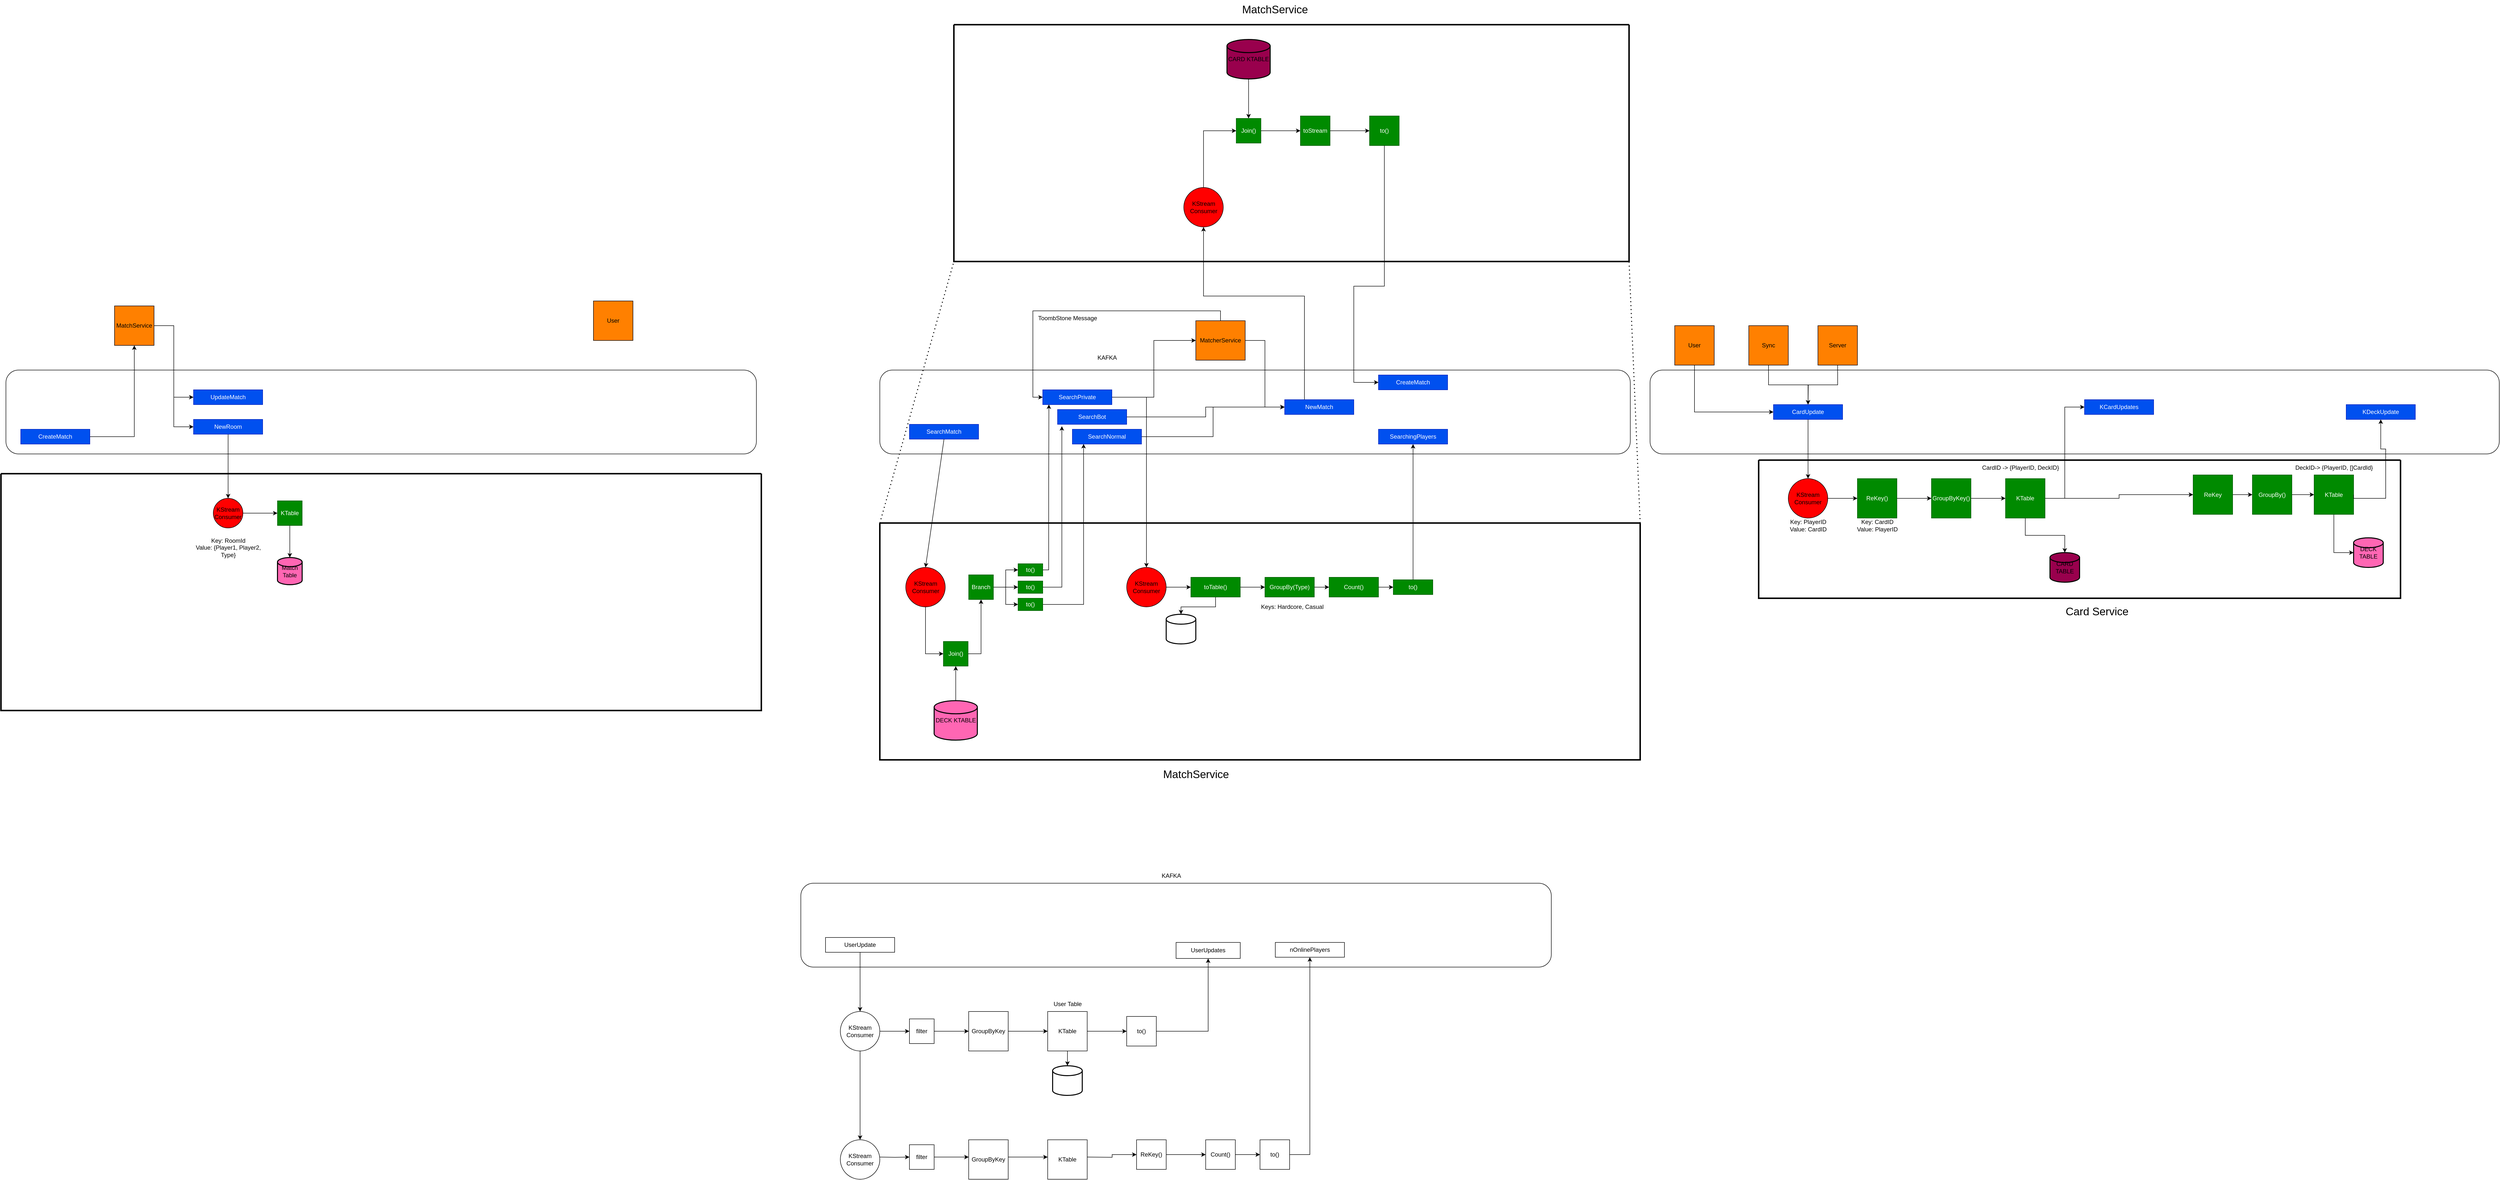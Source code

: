 <mxfile version="21.0.6" type="github">
  <diagram name="Pagina-1" id="jkMGYgcZss7tJJXc1dJc">
    <mxGraphModel dx="3135" dy="1966" grid="1" gridSize="10" guides="1" tooltips="1" connect="1" arrows="1" fold="1" page="1" pageScale="1" pageWidth="827" pageHeight="1169" math="0" shadow="0">
      <root>
        <mxCell id="0" />
        <mxCell id="1" parent="0" />
        <mxCell id="S80xQoVA_Cn7VEeKXndC-1" value="" style="rounded=1;whiteSpace=wrap;html=1;" vertex="1" parent="1">
          <mxGeometry x="220" y="130" width="1520" height="170" as="geometry" />
        </mxCell>
        <mxCell id="S80xQoVA_Cn7VEeKXndC-2" value="KAFKA" style="text;html=1;align=center;verticalAlign=middle;resizable=0;points=[];autosize=1;strokeColor=none;fillColor=none;" vertex="1" parent="1">
          <mxGeometry x="650" y="90" width="60" height="30" as="geometry" />
        </mxCell>
        <mxCell id="S80xQoVA_Cn7VEeKXndC-200" style="edgeStyle=orthogonalEdgeStyle;rounded=0;orthogonalLoop=1;jettySize=auto;html=1;exitX=1;exitY=0.5;exitDx=0;exitDy=0;entryX=0;entryY=0.5;entryDx=0;entryDy=0;" edge="1" parent="1" source="S80xQoVA_Cn7VEeKXndC-3" target="S80xQoVA_Cn7VEeKXndC-198">
          <mxGeometry relative="1" as="geometry">
            <mxPoint x="1000" y="220" as="targetPoint" />
          </mxGeometry>
        </mxCell>
        <mxCell id="S80xQoVA_Cn7VEeKXndC-3" value="SearchBot" style="rounded=0;whiteSpace=wrap;html=1;fillColor=#0050ef;fontColor=#ffffff;strokeColor=#001DBC;" vertex="1" parent="1">
          <mxGeometry x="580" y="210" width="140" height="30" as="geometry" />
        </mxCell>
        <mxCell id="S80xQoVA_Cn7VEeKXndC-185" style="edgeStyle=orthogonalEdgeStyle;rounded=0;orthogonalLoop=1;jettySize=auto;html=1;exitX=0.5;exitY=1;exitDx=0;exitDy=0;entryX=0;entryY=0.5;entryDx=0;entryDy=0;" edge="1" parent="1" source="S80xQoVA_Cn7VEeKXndC-5" target="S80xQoVA_Cn7VEeKXndC-184">
          <mxGeometry relative="1" as="geometry" />
        </mxCell>
        <mxCell id="S80xQoVA_Cn7VEeKXndC-5" value="KStream Consumer" style="ellipse;whiteSpace=wrap;html=1;aspect=fixed;fillColor=#FF0000;" vertex="1" parent="1">
          <mxGeometry x="272.5" y="530" width="80" height="80" as="geometry" />
        </mxCell>
        <mxCell id="S80xQoVA_Cn7VEeKXndC-20" style="edgeStyle=orthogonalEdgeStyle;rounded=0;orthogonalLoop=1;jettySize=auto;html=1;exitX=1;exitY=0.5;exitDx=0;exitDy=0;entryX=0;entryY=0.5;entryDx=0;entryDy=0;" edge="1" parent="1" source="S80xQoVA_Cn7VEeKXndC-7" target="S80xQoVA_Cn7VEeKXndC-18">
          <mxGeometry relative="1" as="geometry" />
        </mxCell>
        <mxCell id="S80xQoVA_Cn7VEeKXndC-21" style="edgeStyle=orthogonalEdgeStyle;rounded=0;orthogonalLoop=1;jettySize=auto;html=1;exitX=1;exitY=0.5;exitDx=0;exitDy=0;entryX=0;entryY=0.5;entryDx=0;entryDy=0;" edge="1" parent="1" source="S80xQoVA_Cn7VEeKXndC-7" target="S80xQoVA_Cn7VEeKXndC-19">
          <mxGeometry relative="1" as="geometry" />
        </mxCell>
        <mxCell id="S80xQoVA_Cn7VEeKXndC-22" style="edgeStyle=orthogonalEdgeStyle;rounded=0;orthogonalLoop=1;jettySize=auto;html=1;exitX=1;exitY=0.5;exitDx=0;exitDy=0;entryX=0;entryY=0.5;entryDx=0;entryDy=0;" edge="1" parent="1" source="S80xQoVA_Cn7VEeKXndC-7" target="S80xQoVA_Cn7VEeKXndC-16">
          <mxGeometry relative="1" as="geometry" />
        </mxCell>
        <mxCell id="S80xQoVA_Cn7VEeKXndC-7" value="Branch" style="whiteSpace=wrap;html=1;aspect=fixed;fillColor=#008a00;fontColor=#ffffff;strokeColor=#005700;" vertex="1" parent="1">
          <mxGeometry x="400" y="545" width="50" height="50" as="geometry" />
        </mxCell>
        <mxCell id="S80xQoVA_Cn7VEeKXndC-9" value="SearchMatch" style="rounded=0;whiteSpace=wrap;html=1;fillColor=#0050ef;fontColor=#ffffff;strokeColor=#001DBC;" vertex="1" parent="1">
          <mxGeometry x="280" y="240" width="140" height="30" as="geometry" />
        </mxCell>
        <mxCell id="S80xQoVA_Cn7VEeKXndC-28" style="edgeStyle=orthogonalEdgeStyle;rounded=0;orthogonalLoop=1;jettySize=auto;html=1;exitX=1;exitY=0.5;exitDx=0;exitDy=0;entryX=0.5;entryY=0;entryDx=0;entryDy=0;" edge="1" parent="1" source="S80xQoVA_Cn7VEeKXndC-11" target="S80xQoVA_Cn7VEeKXndC-27">
          <mxGeometry relative="1" as="geometry">
            <Array as="points">
              <mxPoint x="760" y="185" />
              <mxPoint x="760" y="515" />
            </Array>
          </mxGeometry>
        </mxCell>
        <mxCell id="S80xQoVA_Cn7VEeKXndC-35" style="edgeStyle=orthogonalEdgeStyle;rounded=0;orthogonalLoop=1;jettySize=auto;html=1;exitX=1;exitY=0.5;exitDx=0;exitDy=0;entryX=0;entryY=0.5;entryDx=0;entryDy=0;" edge="1" parent="1" source="S80xQoVA_Cn7VEeKXndC-11" target="S80xQoVA_Cn7VEeKXndC-34">
          <mxGeometry relative="1" as="geometry" />
        </mxCell>
        <mxCell id="S80xQoVA_Cn7VEeKXndC-11" value="SearchPrivate" style="rounded=0;whiteSpace=wrap;html=1;fillColor=#0050ef;fontColor=#ffffff;strokeColor=#001DBC;" vertex="1" parent="1">
          <mxGeometry x="550" y="170" width="140" height="30" as="geometry" />
        </mxCell>
        <mxCell id="S80xQoVA_Cn7VEeKXndC-13" value="" style="endArrow=classic;html=1;rounded=0;entryX=0.5;entryY=0;entryDx=0;entryDy=0;exitX=0.5;exitY=1;exitDx=0;exitDy=0;" edge="1" parent="1" source="S80xQoVA_Cn7VEeKXndC-9" target="S80xQoVA_Cn7VEeKXndC-5">
          <mxGeometry width="50" height="50" relative="1" as="geometry">
            <mxPoint x="230" y="420" as="sourcePoint" />
            <mxPoint x="280" y="370" as="targetPoint" />
          </mxGeometry>
        </mxCell>
        <mxCell id="S80xQoVA_Cn7VEeKXndC-26" style="edgeStyle=orthogonalEdgeStyle;rounded=0;orthogonalLoop=1;jettySize=auto;html=1;exitX=1;exitY=0.5;exitDx=0;exitDy=0;entryX=0.162;entryY=0.99;entryDx=0;entryDy=0;entryPerimeter=0;" edge="1" parent="1" source="S80xQoVA_Cn7VEeKXndC-16" target="S80xQoVA_Cn7VEeKXndC-23">
          <mxGeometry relative="1" as="geometry" />
        </mxCell>
        <mxCell id="S80xQoVA_Cn7VEeKXndC-16" value="to()" style="whiteSpace=wrap;html=1;fillColor=#008a00;fontColor=#ffffff;strokeColor=#005700;" vertex="1" parent="1">
          <mxGeometry x="500" y="592.5" width="50" height="25" as="geometry" />
        </mxCell>
        <mxCell id="S80xQoVA_Cn7VEeKXndC-25" style="edgeStyle=orthogonalEdgeStyle;rounded=0;orthogonalLoop=1;jettySize=auto;html=1;exitX=1;exitY=0.5;exitDx=0;exitDy=0;entryX=0.062;entryY=1.124;entryDx=0;entryDy=0;entryPerimeter=0;" edge="1" parent="1" source="S80xQoVA_Cn7VEeKXndC-18" target="S80xQoVA_Cn7VEeKXndC-3">
          <mxGeometry relative="1" as="geometry" />
        </mxCell>
        <mxCell id="S80xQoVA_Cn7VEeKXndC-18" value="to()" style="whiteSpace=wrap;html=1;fillColor=#008a00;fontColor=#ffffff;strokeColor=#005700;" vertex="1" parent="1">
          <mxGeometry x="500" y="557.5" width="50" height="25" as="geometry" />
        </mxCell>
        <mxCell id="S80xQoVA_Cn7VEeKXndC-24" style="edgeStyle=orthogonalEdgeStyle;rounded=0;orthogonalLoop=1;jettySize=auto;html=1;exitX=1;exitY=0.5;exitDx=0;exitDy=0;entryX=0.089;entryY=0.99;entryDx=0;entryDy=0;entryPerimeter=0;" edge="1" parent="1" source="S80xQoVA_Cn7VEeKXndC-19" target="S80xQoVA_Cn7VEeKXndC-11">
          <mxGeometry relative="1" as="geometry">
            <Array as="points">
              <mxPoint x="562" y="535" />
              <mxPoint x="562" y="361" />
            </Array>
          </mxGeometry>
        </mxCell>
        <mxCell id="S80xQoVA_Cn7VEeKXndC-19" value="to()" style="whiteSpace=wrap;html=1;fillColor=#008a00;fontColor=#ffffff;strokeColor=#005700;" vertex="1" parent="1">
          <mxGeometry x="500" y="522.5" width="50" height="25" as="geometry" />
        </mxCell>
        <mxCell id="S80xQoVA_Cn7VEeKXndC-202" style="edgeStyle=orthogonalEdgeStyle;rounded=0;orthogonalLoop=1;jettySize=auto;html=1;exitX=1;exitY=0.5;exitDx=0;exitDy=0;entryX=0;entryY=0.5;entryDx=0;entryDy=0;" edge="1" parent="1" source="S80xQoVA_Cn7VEeKXndC-23" target="S80xQoVA_Cn7VEeKXndC-198">
          <mxGeometry relative="1" as="geometry" />
        </mxCell>
        <mxCell id="S80xQoVA_Cn7VEeKXndC-23" value="SearchNormal" style="rounded=0;whiteSpace=wrap;html=1;fillColor=#0050ef;fontColor=#ffffff;strokeColor=#001DBC;" vertex="1" parent="1">
          <mxGeometry x="610" y="250" width="140" height="30" as="geometry" />
        </mxCell>
        <mxCell id="S80xQoVA_Cn7VEeKXndC-30" value="" style="edgeStyle=orthogonalEdgeStyle;rounded=0;orthogonalLoop=1;jettySize=auto;html=1;" edge="1" parent="1" source="S80xQoVA_Cn7VEeKXndC-27" target="S80xQoVA_Cn7VEeKXndC-29">
          <mxGeometry relative="1" as="geometry" />
        </mxCell>
        <mxCell id="S80xQoVA_Cn7VEeKXndC-27" value="KStream Consumer" style="ellipse;whiteSpace=wrap;html=1;aspect=fixed;fillColor=#FF0000;" vertex="1" parent="1">
          <mxGeometry x="720" y="530" width="80" height="80" as="geometry" />
        </mxCell>
        <mxCell id="S80xQoVA_Cn7VEeKXndC-32" style="edgeStyle=orthogonalEdgeStyle;rounded=0;orthogonalLoop=1;jettySize=auto;html=1;exitX=0.5;exitY=1;exitDx=0;exitDy=0;entryX=0.5;entryY=0;entryDx=0;entryDy=0;entryPerimeter=0;" edge="1" parent="1" source="S80xQoVA_Cn7VEeKXndC-29" target="S80xQoVA_Cn7VEeKXndC-31">
          <mxGeometry relative="1" as="geometry" />
        </mxCell>
        <mxCell id="S80xQoVA_Cn7VEeKXndC-38" style="edgeStyle=orthogonalEdgeStyle;rounded=0;orthogonalLoop=1;jettySize=auto;html=1;exitX=1;exitY=0.5;exitDx=0;exitDy=0;entryX=0;entryY=0.5;entryDx=0;entryDy=0;" edge="1" parent="1" source="S80xQoVA_Cn7VEeKXndC-29" target="S80xQoVA_Cn7VEeKXndC-39">
          <mxGeometry relative="1" as="geometry">
            <mxPoint x="1000" y="570" as="targetPoint" />
          </mxGeometry>
        </mxCell>
        <mxCell id="S80xQoVA_Cn7VEeKXndC-29" value="toTable()" style="whiteSpace=wrap;html=1;fillColor=#008a00;fontColor=#ffffff;strokeColor=#005700;" vertex="1" parent="1">
          <mxGeometry x="850" y="550" width="100" height="40" as="geometry" />
        </mxCell>
        <mxCell id="S80xQoVA_Cn7VEeKXndC-36" style="edgeStyle=orthogonalEdgeStyle;rounded=0;orthogonalLoop=1;jettySize=auto;html=1;exitX=0.5;exitY=0;exitDx=0;exitDy=0;entryX=0;entryY=0.5;entryDx=0;entryDy=0;" edge="1" parent="1" source="S80xQoVA_Cn7VEeKXndC-34" target="S80xQoVA_Cn7VEeKXndC-11">
          <mxGeometry relative="1" as="geometry" />
        </mxCell>
        <mxCell id="S80xQoVA_Cn7VEeKXndC-199" style="edgeStyle=orthogonalEdgeStyle;rounded=0;orthogonalLoop=1;jettySize=auto;html=1;exitX=1;exitY=0.5;exitDx=0;exitDy=0;entryX=0;entryY=0.5;entryDx=0;entryDy=0;" edge="1" parent="1" source="S80xQoVA_Cn7VEeKXndC-34" target="S80xQoVA_Cn7VEeKXndC-198">
          <mxGeometry relative="1" as="geometry" />
        </mxCell>
        <mxCell id="S80xQoVA_Cn7VEeKXndC-34" value="MatcherService" style="rounded=0;whiteSpace=wrap;html=1;fillColor=#FF8000;" vertex="1" parent="1">
          <mxGeometry x="860" y="30" width="100" height="80" as="geometry" />
        </mxCell>
        <mxCell id="S80xQoVA_Cn7VEeKXndC-37" value="ToombStone Message" style="text;html=1;align=center;verticalAlign=middle;resizable=0;points=[];autosize=1;strokeColor=none;fillColor=none;" vertex="1" parent="1">
          <mxGeometry x="530" y="10" width="140" height="30" as="geometry" />
        </mxCell>
        <mxCell id="S80xQoVA_Cn7VEeKXndC-41" style="edgeStyle=orthogonalEdgeStyle;rounded=0;orthogonalLoop=1;jettySize=auto;html=1;exitX=1;exitY=0.5;exitDx=0;exitDy=0;entryX=0;entryY=0.5;entryDx=0;entryDy=0;" edge="1" parent="1" source="S80xQoVA_Cn7VEeKXndC-39" target="S80xQoVA_Cn7VEeKXndC-40">
          <mxGeometry relative="1" as="geometry" />
        </mxCell>
        <mxCell id="S80xQoVA_Cn7VEeKXndC-39" value="GroupBy(Type)" style="rounded=0;whiteSpace=wrap;html=1;fillColor=#008a00;fontColor=#ffffff;strokeColor=#005700;" vertex="1" parent="1">
          <mxGeometry x="1000" y="550" width="100" height="40" as="geometry" />
        </mxCell>
        <mxCell id="S80xQoVA_Cn7VEeKXndC-42" style="edgeStyle=orthogonalEdgeStyle;rounded=0;orthogonalLoop=1;jettySize=auto;html=1;exitX=1;exitY=0.5;exitDx=0;exitDy=0;entryX=0;entryY=0.5;entryDx=0;entryDy=0;" edge="1" parent="1" source="S80xQoVA_Cn7VEeKXndC-40" target="S80xQoVA_Cn7VEeKXndC-43">
          <mxGeometry relative="1" as="geometry">
            <mxPoint x="1260" y="570" as="targetPoint" />
          </mxGeometry>
        </mxCell>
        <mxCell id="S80xQoVA_Cn7VEeKXndC-40" value="Count()" style="rounded=0;whiteSpace=wrap;html=1;fillColor=#008a00;fontColor=#ffffff;strokeColor=#005700;" vertex="1" parent="1">
          <mxGeometry x="1130" y="550" width="100" height="40" as="geometry" />
        </mxCell>
        <mxCell id="S80xQoVA_Cn7VEeKXndC-46" style="edgeStyle=orthogonalEdgeStyle;rounded=0;orthogonalLoop=1;jettySize=auto;html=1;exitX=0.5;exitY=0;exitDx=0;exitDy=0;entryX=0.5;entryY=1;entryDx=0;entryDy=0;" edge="1" parent="1" source="S80xQoVA_Cn7VEeKXndC-43" target="S80xQoVA_Cn7VEeKXndC-44">
          <mxGeometry relative="1" as="geometry" />
        </mxCell>
        <mxCell id="S80xQoVA_Cn7VEeKXndC-43" value="to()" style="rounded=0;whiteSpace=wrap;html=1;fillColor=#008a00;fontColor=#ffffff;strokeColor=#005700;" vertex="1" parent="1">
          <mxGeometry x="1260" y="555" width="80" height="30" as="geometry" />
        </mxCell>
        <mxCell id="S80xQoVA_Cn7VEeKXndC-44" value="SearchingPlayers" style="rounded=0;whiteSpace=wrap;html=1;fillColor=#0050ef;fontColor=#ffffff;strokeColor=#001DBC;" vertex="1" parent="1">
          <mxGeometry x="1230" y="250" width="140" height="30" as="geometry" />
        </mxCell>
        <mxCell id="S80xQoVA_Cn7VEeKXndC-45" value="Keys: Hardcore, Casual" style="text;html=1;align=center;verticalAlign=middle;resizable=0;points=[];autosize=1;strokeColor=none;fillColor=none;" vertex="1" parent="1">
          <mxGeometry x="980" y="595" width="150" height="30" as="geometry" />
        </mxCell>
        <mxCell id="S80xQoVA_Cn7VEeKXndC-47" value="" style="rounded=1;whiteSpace=wrap;html=1;" vertex="1" parent="1">
          <mxGeometry x="60" y="1170" width="1520" height="170" as="geometry" />
        </mxCell>
        <mxCell id="S80xQoVA_Cn7VEeKXndC-48" value="KAFKA" style="text;html=1;align=center;verticalAlign=middle;resizable=0;points=[];autosize=1;strokeColor=none;fillColor=none;" vertex="1" parent="1">
          <mxGeometry x="780" y="1140" width="60" height="30" as="geometry" />
        </mxCell>
        <mxCell id="S80xQoVA_Cn7VEeKXndC-52" style="edgeStyle=orthogonalEdgeStyle;rounded=0;orthogonalLoop=1;jettySize=auto;html=1;exitX=0.5;exitY=1;exitDx=0;exitDy=0;entryX=0.5;entryY=0;entryDx=0;entryDy=0;" edge="1" parent="1" source="S80xQoVA_Cn7VEeKXndC-50" target="S80xQoVA_Cn7VEeKXndC-51">
          <mxGeometry relative="1" as="geometry" />
        </mxCell>
        <mxCell id="S80xQoVA_Cn7VEeKXndC-50" value="UserUpdate" style="rounded=0;whiteSpace=wrap;html=1;" vertex="1" parent="1">
          <mxGeometry x="110" y="1280" width="140" height="30" as="geometry" />
        </mxCell>
        <mxCell id="S80xQoVA_Cn7VEeKXndC-54" style="edgeStyle=orthogonalEdgeStyle;rounded=0;orthogonalLoop=1;jettySize=auto;html=1;exitX=1;exitY=0.5;exitDx=0;exitDy=0;" edge="1" parent="1" source="S80xQoVA_Cn7VEeKXndC-51" target="S80xQoVA_Cn7VEeKXndC-53">
          <mxGeometry relative="1" as="geometry" />
        </mxCell>
        <mxCell id="S80xQoVA_Cn7VEeKXndC-56" style="edgeStyle=orthogonalEdgeStyle;rounded=0;orthogonalLoop=1;jettySize=auto;html=1;exitX=0.5;exitY=1;exitDx=0;exitDy=0;entryX=0.5;entryY=0;entryDx=0;entryDy=0;" edge="1" parent="1" source="S80xQoVA_Cn7VEeKXndC-51" target="S80xQoVA_Cn7VEeKXndC-55">
          <mxGeometry relative="1" as="geometry" />
        </mxCell>
        <mxCell id="S80xQoVA_Cn7VEeKXndC-51" value="KStream Consumer" style="ellipse;whiteSpace=wrap;html=1;aspect=fixed;" vertex="1" parent="1">
          <mxGeometry x="140" y="1430" width="80" height="80" as="geometry" />
        </mxCell>
        <mxCell id="S80xQoVA_Cn7VEeKXndC-79" style="edgeStyle=orthogonalEdgeStyle;rounded=0;orthogonalLoop=1;jettySize=auto;html=1;exitX=1;exitY=0.5;exitDx=0;exitDy=0;entryX=0;entryY=0.5;entryDx=0;entryDy=0;" edge="1" parent="1" source="S80xQoVA_Cn7VEeKXndC-53" target="S80xQoVA_Cn7VEeKXndC-78">
          <mxGeometry relative="1" as="geometry" />
        </mxCell>
        <mxCell id="S80xQoVA_Cn7VEeKXndC-53" value="filter" style="whiteSpace=wrap;html=1;aspect=fixed;" vertex="1" parent="1">
          <mxGeometry x="280" y="1445" width="50" height="50" as="geometry" />
        </mxCell>
        <mxCell id="S80xQoVA_Cn7VEeKXndC-58" style="edgeStyle=orthogonalEdgeStyle;rounded=0;orthogonalLoop=1;jettySize=auto;html=1;exitX=1;exitY=0.5;exitDx=0;exitDy=0;entryX=0;entryY=0.5;entryDx=0;entryDy=0;" edge="1" parent="1" target="S80xQoVA_Cn7VEeKXndC-57">
          <mxGeometry relative="1" as="geometry">
            <mxPoint x="220" y="1725" as="sourcePoint" />
          </mxGeometry>
        </mxCell>
        <mxCell id="S80xQoVA_Cn7VEeKXndC-55" value="KStream Consumer" style="ellipse;whiteSpace=wrap;html=1;aspect=fixed;" vertex="1" parent="1">
          <mxGeometry x="140" y="1690" width="80" height="80" as="geometry" />
        </mxCell>
        <mxCell id="S80xQoVA_Cn7VEeKXndC-60" value="" style="edgeStyle=orthogonalEdgeStyle;rounded=0;orthogonalLoop=1;jettySize=auto;html=1;" edge="1" parent="1" source="S80xQoVA_Cn7VEeKXndC-57">
          <mxGeometry relative="1" as="geometry">
            <mxPoint x="400" y="1725" as="targetPoint" />
          </mxGeometry>
        </mxCell>
        <mxCell id="S80xQoVA_Cn7VEeKXndC-57" value="filter" style="whiteSpace=wrap;html=1;aspect=fixed;" vertex="1" parent="1">
          <mxGeometry x="280" y="1700" width="50" height="50" as="geometry" />
        </mxCell>
        <mxCell id="S80xQoVA_Cn7VEeKXndC-62" value="" style="edgeStyle=orthogonalEdgeStyle;rounded=0;orthogonalLoop=1;jettySize=auto;html=1;" edge="1" parent="1">
          <mxGeometry relative="1" as="geometry">
            <mxPoint x="480" y="1725" as="sourcePoint" />
            <mxPoint x="560" y="1725" as="targetPoint" />
          </mxGeometry>
        </mxCell>
        <mxCell id="S80xQoVA_Cn7VEeKXndC-59" value="GroupByKey" style="whiteSpace=wrap;html=1;aspect=fixed;" vertex="1" parent="1">
          <mxGeometry x="400" y="1690" width="80" height="80" as="geometry" />
        </mxCell>
        <mxCell id="S80xQoVA_Cn7VEeKXndC-75" style="edgeStyle=orthogonalEdgeStyle;rounded=0;orthogonalLoop=1;jettySize=auto;html=1;exitX=1;exitY=0.5;exitDx=0;exitDy=0;entryX=0;entryY=0.5;entryDx=0;entryDy=0;" edge="1" parent="1" target="S80xQoVA_Cn7VEeKXndC-67">
          <mxGeometry relative="1" as="geometry">
            <mxPoint x="640" y="1725" as="sourcePoint" />
          </mxGeometry>
        </mxCell>
        <mxCell id="S80xQoVA_Cn7VEeKXndC-61" value="KTable" style="whiteSpace=wrap;html=1;aspect=fixed;" vertex="1" parent="1">
          <mxGeometry x="560" y="1690" width="80" height="80" as="geometry" />
        </mxCell>
        <mxCell id="S80xQoVA_Cn7VEeKXndC-69" value="" style="edgeStyle=orthogonalEdgeStyle;rounded=0;orthogonalLoop=1;jettySize=auto;html=1;" edge="1" parent="1" source="S80xQoVA_Cn7VEeKXndC-67" target="S80xQoVA_Cn7VEeKXndC-68">
          <mxGeometry relative="1" as="geometry" />
        </mxCell>
        <mxCell id="S80xQoVA_Cn7VEeKXndC-67" value="ReKey()" style="whiteSpace=wrap;html=1;aspect=fixed;" vertex="1" parent="1">
          <mxGeometry x="740" y="1690" width="60" height="60" as="geometry" />
        </mxCell>
        <mxCell id="S80xQoVA_Cn7VEeKXndC-73" style="edgeStyle=orthogonalEdgeStyle;rounded=0;orthogonalLoop=1;jettySize=auto;html=1;exitX=1;exitY=0.5;exitDx=0;exitDy=0;entryX=0;entryY=0.5;entryDx=0;entryDy=0;" edge="1" parent="1" source="S80xQoVA_Cn7VEeKXndC-68" target="S80xQoVA_Cn7VEeKXndC-72">
          <mxGeometry relative="1" as="geometry" />
        </mxCell>
        <mxCell id="S80xQoVA_Cn7VEeKXndC-68" value="Count()" style="whiteSpace=wrap;html=1;aspect=fixed;" vertex="1" parent="1">
          <mxGeometry x="880" y="1690" width="60" height="60" as="geometry" />
        </mxCell>
        <mxCell id="S80xQoVA_Cn7VEeKXndC-70" value="nOnlinePlayers" style="rounded=0;whiteSpace=wrap;html=1;" vertex="1" parent="1">
          <mxGeometry x="1021" y="1290" width="140" height="30" as="geometry" />
        </mxCell>
        <mxCell id="S80xQoVA_Cn7VEeKXndC-74" style="edgeStyle=orthogonalEdgeStyle;rounded=0;orthogonalLoop=1;jettySize=auto;html=1;exitX=1;exitY=0.5;exitDx=0;exitDy=0;entryX=0.5;entryY=1;entryDx=0;entryDy=0;" edge="1" parent="1" source="S80xQoVA_Cn7VEeKXndC-72" target="S80xQoVA_Cn7VEeKXndC-70">
          <mxGeometry relative="1" as="geometry" />
        </mxCell>
        <mxCell id="S80xQoVA_Cn7VEeKXndC-72" value="to()" style="whiteSpace=wrap;html=1;aspect=fixed;" vertex="1" parent="1">
          <mxGeometry x="990" y="1690" width="60" height="60" as="geometry" />
        </mxCell>
        <mxCell id="S80xQoVA_Cn7VEeKXndC-82" style="edgeStyle=orthogonalEdgeStyle;rounded=0;orthogonalLoop=1;jettySize=auto;html=1;exitX=0.5;exitY=1;exitDx=0;exitDy=0;entryX=0.5;entryY=0;entryDx=0;entryDy=0;entryPerimeter=0;" edge="1" parent="1" source="S80xQoVA_Cn7VEeKXndC-76" target="S80xQoVA_Cn7VEeKXndC-81">
          <mxGeometry relative="1" as="geometry" />
        </mxCell>
        <mxCell id="S80xQoVA_Cn7VEeKXndC-86" value="" style="edgeStyle=orthogonalEdgeStyle;rounded=0;orthogonalLoop=1;jettySize=auto;html=1;" edge="1" parent="1" source="S80xQoVA_Cn7VEeKXndC-76" target="S80xQoVA_Cn7VEeKXndC-85">
          <mxGeometry relative="1" as="geometry" />
        </mxCell>
        <mxCell id="S80xQoVA_Cn7VEeKXndC-76" value="KTable" style="whiteSpace=wrap;html=1;aspect=fixed;" vertex="1" parent="1">
          <mxGeometry x="560" y="1430" width="80" height="80" as="geometry" />
        </mxCell>
        <mxCell id="S80xQoVA_Cn7VEeKXndC-77" value="User Table" style="text;html=1;align=center;verticalAlign=middle;resizable=0;points=[];autosize=1;strokeColor=none;fillColor=none;" vertex="1" parent="1">
          <mxGeometry x="560" y="1400" width="80" height="30" as="geometry" />
        </mxCell>
        <mxCell id="S80xQoVA_Cn7VEeKXndC-80" style="edgeStyle=orthogonalEdgeStyle;rounded=0;orthogonalLoop=1;jettySize=auto;html=1;exitX=1;exitY=0.5;exitDx=0;exitDy=0;entryX=0;entryY=0.5;entryDx=0;entryDy=0;" edge="1" parent="1" source="S80xQoVA_Cn7VEeKXndC-78" target="S80xQoVA_Cn7VEeKXndC-76">
          <mxGeometry relative="1" as="geometry" />
        </mxCell>
        <mxCell id="S80xQoVA_Cn7VEeKXndC-78" value="GroupByKey" style="whiteSpace=wrap;html=1;aspect=fixed;" vertex="1" parent="1">
          <mxGeometry x="400" y="1430" width="80" height="80" as="geometry" />
        </mxCell>
        <mxCell id="S80xQoVA_Cn7VEeKXndC-81" value="" style="strokeWidth=2;html=1;shape=mxgraph.flowchart.database;whiteSpace=wrap;" vertex="1" parent="1">
          <mxGeometry x="570" y="1540" width="60" height="60" as="geometry" />
        </mxCell>
        <mxCell id="S80xQoVA_Cn7VEeKXndC-89" value="" style="edgeStyle=orthogonalEdgeStyle;rounded=0;orthogonalLoop=1;jettySize=auto;html=1;" edge="1" parent="1" source="S80xQoVA_Cn7VEeKXndC-85" target="S80xQoVA_Cn7VEeKXndC-88">
          <mxGeometry relative="1" as="geometry" />
        </mxCell>
        <mxCell id="S80xQoVA_Cn7VEeKXndC-85" value="to()" style="whiteSpace=wrap;html=1;aspect=fixed;" vertex="1" parent="1">
          <mxGeometry x="720" y="1440" width="60" height="60" as="geometry" />
        </mxCell>
        <mxCell id="S80xQoVA_Cn7VEeKXndC-88" value="UserUpdates" style="whiteSpace=wrap;html=1;" vertex="1" parent="1">
          <mxGeometry x="820" y="1290" width="130" height="32.5" as="geometry" />
        </mxCell>
        <mxCell id="S80xQoVA_Cn7VEeKXndC-90" value="" style="rounded=1;whiteSpace=wrap;html=1;" vertex="1" parent="1">
          <mxGeometry x="1780" y="130" width="1720" height="170" as="geometry" />
        </mxCell>
        <mxCell id="S80xQoVA_Cn7VEeKXndC-136" style="edgeStyle=orthogonalEdgeStyle;rounded=0;orthogonalLoop=1;jettySize=auto;html=1;exitX=0.5;exitY=1;exitDx=0;exitDy=0;entryX=0.5;entryY=0;entryDx=0;entryDy=0;" edge="1" parent="1" source="S80xQoVA_Cn7VEeKXndC-130" target="S80xQoVA_Cn7VEeKXndC-135">
          <mxGeometry relative="1" as="geometry" />
        </mxCell>
        <mxCell id="S80xQoVA_Cn7VEeKXndC-130" value="CardUpdate" style="rounded=0;whiteSpace=wrap;html=1;fillColor=#0050ef;fontColor=#ffffff;strokeColor=#001DBC;" vertex="1" parent="1">
          <mxGeometry x="2030" y="200" width="140" height="30" as="geometry" />
        </mxCell>
        <mxCell id="S80xQoVA_Cn7VEeKXndC-133" style="edgeStyle=orthogonalEdgeStyle;rounded=0;orthogonalLoop=1;jettySize=auto;html=1;exitX=0.5;exitY=1;exitDx=0;exitDy=0;" edge="1" parent="1" source="S80xQoVA_Cn7VEeKXndC-131" target="S80xQoVA_Cn7VEeKXndC-130">
          <mxGeometry relative="1" as="geometry" />
        </mxCell>
        <mxCell id="S80xQoVA_Cn7VEeKXndC-131" value="Sync" style="whiteSpace=wrap;html=1;aspect=fixed;fillColor=#FF8000;" vertex="1" parent="1">
          <mxGeometry x="1980" y="40" width="80" height="80" as="geometry" />
        </mxCell>
        <mxCell id="S80xQoVA_Cn7VEeKXndC-134" style="edgeStyle=orthogonalEdgeStyle;rounded=0;orthogonalLoop=1;jettySize=auto;html=1;exitX=0.5;exitY=1;exitDx=0;exitDy=0;" edge="1" parent="1" source="S80xQoVA_Cn7VEeKXndC-132">
          <mxGeometry relative="1" as="geometry">
            <mxPoint x="2100" y="200" as="targetPoint" />
          </mxGeometry>
        </mxCell>
        <mxCell id="S80xQoVA_Cn7VEeKXndC-132" value="Server" style="whiteSpace=wrap;html=1;aspect=fixed;fillColor=#FF8000;" vertex="1" parent="1">
          <mxGeometry x="2120" y="40" width="80" height="80" as="geometry" />
        </mxCell>
        <mxCell id="S80xQoVA_Cn7VEeKXndC-146" style="edgeStyle=orthogonalEdgeStyle;rounded=0;orthogonalLoop=1;jettySize=auto;html=1;exitX=1;exitY=0.5;exitDx=0;exitDy=0;entryX=0;entryY=0.5;entryDx=0;entryDy=0;" edge="1" parent="1" source="S80xQoVA_Cn7VEeKXndC-135" target="S80xQoVA_Cn7VEeKXndC-145">
          <mxGeometry relative="1" as="geometry" />
        </mxCell>
        <mxCell id="S80xQoVA_Cn7VEeKXndC-135" value="KStream Consumer" style="ellipse;whiteSpace=wrap;html=1;aspect=fixed;fillColor=#FF0000;" vertex="1" parent="1">
          <mxGeometry x="2060" y="350" width="80" height="80" as="geometry" />
        </mxCell>
        <mxCell id="S80xQoVA_Cn7VEeKXndC-157" style="edgeStyle=orthogonalEdgeStyle;rounded=0;orthogonalLoop=1;jettySize=auto;html=1;exitX=1;exitY=0.5;exitDx=0;exitDy=0;entryX=0;entryY=0.5;entryDx=0;entryDy=0;" edge="1" parent="1" source="S80xQoVA_Cn7VEeKXndC-137" target="S80xQoVA_Cn7VEeKXndC-142">
          <mxGeometry relative="1" as="geometry" />
        </mxCell>
        <mxCell id="S80xQoVA_Cn7VEeKXndC-137" value="GroupByKey()" style="whiteSpace=wrap;html=1;aspect=fixed;fillColor=#008a00;fontColor=#ffffff;strokeColor=#005700;" vertex="1" parent="1">
          <mxGeometry x="2350" y="350" width="80" height="80" as="geometry" />
        </mxCell>
        <mxCell id="S80xQoVA_Cn7VEeKXndC-150" style="edgeStyle=orthogonalEdgeStyle;rounded=0;orthogonalLoop=1;jettySize=auto;html=1;exitX=0.5;exitY=1;exitDx=0;exitDy=0;entryX=0.5;entryY=0;entryDx=0;entryDy=0;entryPerimeter=0;" edge="1" parent="1" source="S80xQoVA_Cn7VEeKXndC-142" target="S80xQoVA_Cn7VEeKXndC-149">
          <mxGeometry relative="1" as="geometry" />
        </mxCell>
        <mxCell id="S80xQoVA_Cn7VEeKXndC-218" value="" style="edgeStyle=orthogonalEdgeStyle;rounded=0;orthogonalLoop=1;jettySize=auto;html=1;" edge="1" parent="1" source="S80xQoVA_Cn7VEeKXndC-142" target="S80xQoVA_Cn7VEeKXndC-217">
          <mxGeometry relative="1" as="geometry" />
        </mxCell>
        <mxCell id="S80xQoVA_Cn7VEeKXndC-224" style="edgeStyle=orthogonalEdgeStyle;rounded=0;orthogonalLoop=1;jettySize=auto;html=1;exitX=1;exitY=0.5;exitDx=0;exitDy=0;" edge="1" parent="1" source="S80xQoVA_Cn7VEeKXndC-142" target="S80xQoVA_Cn7VEeKXndC-177">
          <mxGeometry relative="1" as="geometry">
            <Array as="points">
              <mxPoint x="2620" y="390" />
              <mxPoint x="2620" y="205" />
            </Array>
          </mxGeometry>
        </mxCell>
        <mxCell id="S80xQoVA_Cn7VEeKXndC-142" value="KTable" style="whiteSpace=wrap;html=1;aspect=fixed;fillColor=#008a00;fontColor=#ffffff;strokeColor=#005700;" vertex="1" parent="1">
          <mxGeometry x="2500" y="350" width="80" height="80" as="geometry" />
        </mxCell>
        <mxCell id="S80xQoVA_Cn7VEeKXndC-147" style="edgeStyle=orthogonalEdgeStyle;rounded=0;orthogonalLoop=1;jettySize=auto;html=1;exitX=1;exitY=0.5;exitDx=0;exitDy=0;entryX=0;entryY=0.5;entryDx=0;entryDy=0;" edge="1" parent="1" source="S80xQoVA_Cn7VEeKXndC-145" target="S80xQoVA_Cn7VEeKXndC-137">
          <mxGeometry relative="1" as="geometry" />
        </mxCell>
        <mxCell id="S80xQoVA_Cn7VEeKXndC-145" value="ReKey()" style="whiteSpace=wrap;html=1;aspect=fixed;fillColor=#008a00;fontColor=#ffffff;strokeColor=#005700;" vertex="1" parent="1">
          <mxGeometry x="2200" y="350" width="80" height="80" as="geometry" />
        </mxCell>
        <mxCell id="S80xQoVA_Cn7VEeKXndC-148" value="Key: CardID&lt;br&gt;Value: PlayerID" style="text;html=1;align=center;verticalAlign=middle;resizable=0;points=[];autosize=1;strokeColor=none;fillColor=none;" vertex="1" parent="1">
          <mxGeometry x="2185" y="425" width="110" height="40" as="geometry" />
        </mxCell>
        <mxCell id="S80xQoVA_Cn7VEeKXndC-228" style="edgeStyle=orthogonalEdgeStyle;rounded=0;orthogonalLoop=1;jettySize=auto;html=1;exitX=0.5;exitY=1;exitDx=0;exitDy=0;entryX=0;entryY=0.5;entryDx=0;entryDy=0;" edge="1" parent="1" source="S80xQoVA_Cn7VEeKXndC-151" target="S80xQoVA_Cn7VEeKXndC-130">
          <mxGeometry relative="1" as="geometry" />
        </mxCell>
        <mxCell id="S80xQoVA_Cn7VEeKXndC-151" value="User" style="whiteSpace=wrap;html=1;aspect=fixed;fillColor=#FF8000;" vertex="1" parent="1">
          <mxGeometry x="1830" y="40" width="80" height="80" as="geometry" />
        </mxCell>
        <mxCell id="S80xQoVA_Cn7VEeKXndC-153" value="Key: PlayerID&lt;br&gt;Value: CardID" style="text;html=1;align=center;verticalAlign=middle;resizable=0;points=[];autosize=1;strokeColor=none;fillColor=none;" vertex="1" parent="1">
          <mxGeometry x="2050" y="425" width="100" height="40" as="geometry" />
        </mxCell>
        <mxCell id="S80xQoVA_Cn7VEeKXndC-177" value="KCardUpdates" style="rounded=0;whiteSpace=wrap;html=1;fillColor=#0050ef;fontColor=#ffffff;strokeColor=#001DBC;" vertex="1" parent="1">
          <mxGeometry x="2660" y="190" width="140" height="30" as="geometry" />
        </mxCell>
        <mxCell id="S80xQoVA_Cn7VEeKXndC-179" value="KDeckUpdate" style="rounded=0;whiteSpace=wrap;html=1;fillColor=#0050ef;fontColor=#ffffff;strokeColor=#001DBC;" vertex="1" parent="1">
          <mxGeometry x="3190" y="200" width="140" height="30" as="geometry" />
        </mxCell>
        <mxCell id="S80xQoVA_Cn7VEeKXndC-181" value="" style="swimlane;startSize=0;strokeWidth=3;" vertex="1" parent="1">
          <mxGeometry x="2000" y="312.5" width="1300" height="280" as="geometry" />
        </mxCell>
        <mxCell id="S80xQoVA_Cn7VEeKXndC-220" value="" style="edgeStyle=orthogonalEdgeStyle;rounded=0;orthogonalLoop=1;jettySize=auto;html=1;" edge="1" parent="S80xQoVA_Cn7VEeKXndC-181" source="S80xQoVA_Cn7VEeKXndC-217" target="S80xQoVA_Cn7VEeKXndC-219">
          <mxGeometry relative="1" as="geometry" />
        </mxCell>
        <mxCell id="S80xQoVA_Cn7VEeKXndC-217" value="ReKey" style="whiteSpace=wrap;html=1;aspect=fixed;fillColor=#008a00;fontColor=#ffffff;strokeColor=#005700;" vertex="1" parent="S80xQoVA_Cn7VEeKXndC-181">
          <mxGeometry x="880" y="30" width="80" height="80" as="geometry" />
        </mxCell>
        <mxCell id="S80xQoVA_Cn7VEeKXndC-222" style="edgeStyle=orthogonalEdgeStyle;rounded=0;orthogonalLoop=1;jettySize=auto;html=1;exitX=1;exitY=0.5;exitDx=0;exitDy=0;entryX=0;entryY=0.5;entryDx=0;entryDy=0;" edge="1" parent="S80xQoVA_Cn7VEeKXndC-181" source="S80xQoVA_Cn7VEeKXndC-219" target="S80xQoVA_Cn7VEeKXndC-221">
          <mxGeometry relative="1" as="geometry" />
        </mxCell>
        <mxCell id="S80xQoVA_Cn7VEeKXndC-219" value="GroupBy()" style="whiteSpace=wrap;html=1;aspect=fixed;fillColor=#008a00;fontColor=#ffffff;strokeColor=#005700;" vertex="1" parent="S80xQoVA_Cn7VEeKXndC-181">
          <mxGeometry x="1000" y="30" width="80" height="80" as="geometry" />
        </mxCell>
        <mxCell id="S80xQoVA_Cn7VEeKXndC-227" style="edgeStyle=orthogonalEdgeStyle;rounded=0;orthogonalLoop=1;jettySize=auto;html=1;exitX=0.5;exitY=1;exitDx=0;exitDy=0;entryX=0;entryY=0.5;entryDx=0;entryDy=0;entryPerimeter=0;" edge="1" parent="S80xQoVA_Cn7VEeKXndC-181" source="S80xQoVA_Cn7VEeKXndC-221" target="S80xQoVA_Cn7VEeKXndC-226">
          <mxGeometry relative="1" as="geometry" />
        </mxCell>
        <mxCell id="S80xQoVA_Cn7VEeKXndC-221" value="KTable" style="whiteSpace=wrap;html=1;aspect=fixed;fillColor=#008a00;fontColor=#ffffff;strokeColor=#005700;" vertex="1" parent="S80xQoVA_Cn7VEeKXndC-181">
          <mxGeometry x="1125" y="30" width="80" height="80" as="geometry" />
        </mxCell>
        <mxCell id="S80xQoVA_Cn7VEeKXndC-223" value="DeckID-&amp;gt; {PlayerID, []CardId}" style="text;html=1;align=center;verticalAlign=middle;resizable=0;points=[];autosize=1;strokeColor=none;fillColor=none;" vertex="1" parent="S80xQoVA_Cn7VEeKXndC-181">
          <mxGeometry x="1075" width="180" height="30" as="geometry" />
        </mxCell>
        <mxCell id="S80xQoVA_Cn7VEeKXndC-144" value="CardID -&amp;gt; {PlayerID, DeckID}" style="text;html=1;align=center;verticalAlign=middle;resizable=0;points=[];autosize=1;strokeColor=none;fillColor=none;" vertex="1" parent="S80xQoVA_Cn7VEeKXndC-181">
          <mxGeometry x="440" width="180" height="30" as="geometry" />
        </mxCell>
        <mxCell id="S80xQoVA_Cn7VEeKXndC-226" value="DECK TABLE" style="strokeWidth=2;html=1;shape=mxgraph.flowchart.database;whiteSpace=wrap;fillColor=#FF66B3;" vertex="1" parent="S80xQoVA_Cn7VEeKXndC-181">
          <mxGeometry x="1205" y="157.5" width="60" height="60" as="geometry" />
        </mxCell>
        <mxCell id="S80xQoVA_Cn7VEeKXndC-149" value="CARD TABLE" style="strokeWidth=2;html=1;shape=mxgraph.flowchart.database;whiteSpace=wrap;fillColor=#99004D;" vertex="1" parent="S80xQoVA_Cn7VEeKXndC-181">
          <mxGeometry x="590" y="187.5" width="60" height="60" as="geometry" />
        </mxCell>
        <mxCell id="S80xQoVA_Cn7VEeKXndC-182" value="Card Service" style="text;html=1;align=center;verticalAlign=middle;resizable=0;points=[];autosize=1;strokeColor=none;fillColor=none;strokeWidth=3;fontSize=22;" vertex="1" parent="1">
          <mxGeometry x="2610" y="600" width="150" height="40" as="geometry" />
        </mxCell>
        <mxCell id="S80xQoVA_Cn7VEeKXndC-186" style="edgeStyle=orthogonalEdgeStyle;rounded=0;orthogonalLoop=1;jettySize=auto;html=1;exitX=0.5;exitY=0;exitDx=0;exitDy=0;exitPerimeter=0;entryX=0.5;entryY=1;entryDx=0;entryDy=0;" edge="1" parent="1" source="S80xQoVA_Cn7VEeKXndC-183" target="S80xQoVA_Cn7VEeKXndC-184">
          <mxGeometry relative="1" as="geometry" />
        </mxCell>
        <mxCell id="S80xQoVA_Cn7VEeKXndC-183" value="DECK KTABLE" style="strokeWidth=2;html=1;shape=mxgraph.flowchart.database;whiteSpace=wrap;fillColor=#FF66B3;" vertex="1" parent="1">
          <mxGeometry x="330" y="800" width="87.5" height="80" as="geometry" />
        </mxCell>
        <mxCell id="S80xQoVA_Cn7VEeKXndC-229" style="edgeStyle=orthogonalEdgeStyle;rounded=0;orthogonalLoop=1;jettySize=auto;html=1;exitX=1;exitY=0.5;exitDx=0;exitDy=0;entryX=0.5;entryY=1;entryDx=0;entryDy=0;" edge="1" parent="1" source="S80xQoVA_Cn7VEeKXndC-184" target="S80xQoVA_Cn7VEeKXndC-7">
          <mxGeometry relative="1" as="geometry" />
        </mxCell>
        <mxCell id="S80xQoVA_Cn7VEeKXndC-184" value="Join()" style="whiteSpace=wrap;html=1;aspect=fixed;fillColor=#008a00;fontColor=#ffffff;strokeColor=#005700;" vertex="1" parent="1">
          <mxGeometry x="348.75" y="680" width="50" height="50" as="geometry" />
        </mxCell>
        <mxCell id="S80xQoVA_Cn7VEeKXndC-191" value="" style="swimlane;startSize=0;fontSize=12;strokeWidth=3;" vertex="1" parent="1">
          <mxGeometry x="220" y="440" width="1540" height="480" as="geometry">
            <mxRectangle x="220" y="440" width="50" height="40" as="alternateBounds" />
          </mxGeometry>
        </mxCell>
        <mxCell id="S80xQoVA_Cn7VEeKXndC-31" value="" style="strokeWidth=2;html=1;shape=mxgraph.flowchart.database;whiteSpace=wrap;" vertex="1" parent="S80xQoVA_Cn7VEeKXndC-191">
          <mxGeometry x="580" y="185" width="60" height="60" as="geometry" />
        </mxCell>
        <mxCell id="S80xQoVA_Cn7VEeKXndC-192" value="MatchService" style="text;html=1;align=center;verticalAlign=middle;resizable=0;points=[];autosize=1;strokeColor=none;fillColor=none;strokeWidth=3;fontSize=22;" vertex="1" parent="1">
          <mxGeometry x="780" y="930" width="160" height="40" as="geometry" />
        </mxCell>
        <mxCell id="S80xQoVA_Cn7VEeKXndC-193" value="" style="swimlane;startSize=0;fontSize=12;strokeWidth=3;" vertex="1" parent="1">
          <mxGeometry x="370" y="-570" width="1367.5" height="480" as="geometry">
            <mxRectangle x="372.5" y="-570" width="50" height="40" as="alternateBounds" />
          </mxGeometry>
        </mxCell>
        <mxCell id="S80xQoVA_Cn7VEeKXndC-206" style="edgeStyle=orthogonalEdgeStyle;rounded=0;orthogonalLoop=1;jettySize=auto;html=1;exitX=0.5;exitY=0;exitDx=0;exitDy=0;entryX=0;entryY=0.5;entryDx=0;entryDy=0;" edge="1" parent="S80xQoVA_Cn7VEeKXndC-193" source="S80xQoVA_Cn7VEeKXndC-197" target="S80xQoVA_Cn7VEeKXndC-205">
          <mxGeometry relative="1" as="geometry" />
        </mxCell>
        <mxCell id="S80xQoVA_Cn7VEeKXndC-197" value="KStream Consumer" style="ellipse;whiteSpace=wrap;html=1;aspect=fixed;fillColor=#FF0000;" vertex="1" parent="S80xQoVA_Cn7VEeKXndC-193">
          <mxGeometry x="465.63" y="330" width="80" height="80" as="geometry" />
        </mxCell>
        <mxCell id="S80xQoVA_Cn7VEeKXndC-207" style="edgeStyle=orthogonalEdgeStyle;rounded=0;orthogonalLoop=1;jettySize=auto;html=1;exitX=0.5;exitY=1;exitDx=0;exitDy=0;exitPerimeter=0;entryX=0.5;entryY=0;entryDx=0;entryDy=0;" edge="1" parent="S80xQoVA_Cn7VEeKXndC-193" source="S80xQoVA_Cn7VEeKXndC-204" target="S80xQoVA_Cn7VEeKXndC-205">
          <mxGeometry relative="1" as="geometry" />
        </mxCell>
        <mxCell id="S80xQoVA_Cn7VEeKXndC-204" value="CARD KTABLE" style="strokeWidth=2;html=1;shape=mxgraph.flowchart.database;whiteSpace=wrap;fillColor=#99004D;" vertex="1" parent="S80xQoVA_Cn7VEeKXndC-193">
          <mxGeometry x="553.13" y="30" width="87.5" height="80" as="geometry" />
        </mxCell>
        <mxCell id="S80xQoVA_Cn7VEeKXndC-209" value="" style="edgeStyle=orthogonalEdgeStyle;rounded=0;orthogonalLoop=1;jettySize=auto;html=1;" edge="1" parent="S80xQoVA_Cn7VEeKXndC-193" source="S80xQoVA_Cn7VEeKXndC-205" target="S80xQoVA_Cn7VEeKXndC-208">
          <mxGeometry relative="1" as="geometry" />
        </mxCell>
        <mxCell id="S80xQoVA_Cn7VEeKXndC-205" value="Join()" style="whiteSpace=wrap;html=1;aspect=fixed;fillColor=#008a00;fontColor=#ffffff;strokeColor=#005700;" vertex="1" parent="S80xQoVA_Cn7VEeKXndC-193">
          <mxGeometry x="571.88" y="190" width="50" height="50" as="geometry" />
        </mxCell>
        <mxCell id="S80xQoVA_Cn7VEeKXndC-211" value="" style="edgeStyle=orthogonalEdgeStyle;rounded=0;orthogonalLoop=1;jettySize=auto;html=1;" edge="1" parent="S80xQoVA_Cn7VEeKXndC-193" source="S80xQoVA_Cn7VEeKXndC-208" target="S80xQoVA_Cn7VEeKXndC-210">
          <mxGeometry relative="1" as="geometry" />
        </mxCell>
        <mxCell id="S80xQoVA_Cn7VEeKXndC-208" value="toStream" style="whiteSpace=wrap;html=1;aspect=fixed;fillColor=#008a00;fontColor=#ffffff;strokeColor=#005700;" vertex="1" parent="S80xQoVA_Cn7VEeKXndC-193">
          <mxGeometry x="701.88" y="185" width="60" height="60" as="geometry" />
        </mxCell>
        <mxCell id="S80xQoVA_Cn7VEeKXndC-210" value="to()" style="whiteSpace=wrap;html=1;aspect=fixed;fillColor=#008a00;fontColor=#ffffff;strokeColor=#005700;" vertex="1" parent="S80xQoVA_Cn7VEeKXndC-193">
          <mxGeometry x="841.88" y="185" width="60" height="60" as="geometry" />
        </mxCell>
        <mxCell id="S80xQoVA_Cn7VEeKXndC-194" value="MatchService" style="text;html=1;align=center;verticalAlign=middle;resizable=0;points=[];autosize=1;strokeColor=none;fillColor=none;strokeWidth=3;fontSize=22;" vertex="1" parent="1">
          <mxGeometry x="940" y="-620" width="160" height="40" as="geometry" />
        </mxCell>
        <mxCell id="S80xQoVA_Cn7VEeKXndC-195" value="" style="endArrow=none;dashed=1;html=1;dashPattern=1 3;strokeWidth=2;rounded=0;entryX=0;entryY=1;entryDx=0;entryDy=0;" edge="1" parent="1" target="S80xQoVA_Cn7VEeKXndC-193">
          <mxGeometry width="50" height="50" relative="1" as="geometry">
            <mxPoint x="220" y="440" as="sourcePoint" />
            <mxPoint x="270" y="390" as="targetPoint" />
          </mxGeometry>
        </mxCell>
        <mxCell id="S80xQoVA_Cn7VEeKXndC-196" value="" style="endArrow=none;dashed=1;html=1;dashPattern=1 3;strokeWidth=2;rounded=0;entryX=1;entryY=1;entryDx=0;entryDy=0;exitX=1;exitY=0;exitDx=0;exitDy=0;" edge="1" parent="1" source="S80xQoVA_Cn7VEeKXndC-191" target="S80xQoVA_Cn7VEeKXndC-193">
          <mxGeometry width="50" height="50" relative="1" as="geometry">
            <mxPoint x="1590" y="440" as="sourcePoint" />
            <mxPoint x="1640" y="390" as="targetPoint" />
          </mxGeometry>
        </mxCell>
        <mxCell id="S80xQoVA_Cn7VEeKXndC-230" style="edgeStyle=orthogonalEdgeStyle;rounded=0;orthogonalLoop=1;jettySize=auto;html=1;exitX=0.5;exitY=0;exitDx=0;exitDy=0;entryX=0.5;entryY=1;entryDx=0;entryDy=0;" edge="1" parent="1" source="S80xQoVA_Cn7VEeKXndC-198" target="S80xQoVA_Cn7VEeKXndC-197">
          <mxGeometry relative="1" as="geometry">
            <Array as="points">
              <mxPoint x="1130" y="190" />
              <mxPoint x="1080" y="190" />
              <mxPoint x="1080" y="-20" />
              <mxPoint x="876" y="-20" />
            </Array>
          </mxGeometry>
        </mxCell>
        <mxCell id="S80xQoVA_Cn7VEeKXndC-198" value="NewMatch" style="rounded=0;whiteSpace=wrap;html=1;fillColor=#0050ef;fontColor=#ffffff;strokeColor=#001DBC;" vertex="1" parent="1">
          <mxGeometry x="1040" y="190" width="140" height="30" as="geometry" />
        </mxCell>
        <mxCell id="S80xQoVA_Cn7VEeKXndC-212" value="CreateMatch" style="rounded=0;whiteSpace=wrap;html=1;fillColor=#0050ef;fontColor=#ffffff;strokeColor=#001DBC;" vertex="1" parent="1">
          <mxGeometry x="1230" y="140" width="140" height="30" as="geometry" />
        </mxCell>
        <mxCell id="S80xQoVA_Cn7VEeKXndC-225" style="edgeStyle=orthogonalEdgeStyle;rounded=0;orthogonalLoop=1;jettySize=auto;html=1;exitX=1;exitY=0.5;exitDx=0;exitDy=0;entryX=0.5;entryY=1;entryDx=0;entryDy=0;" edge="1" parent="1" source="S80xQoVA_Cn7VEeKXndC-221" target="S80xQoVA_Cn7VEeKXndC-179">
          <mxGeometry relative="1" as="geometry">
            <Array as="points">
              <mxPoint x="3270" y="390" />
              <mxPoint x="3270" y="290" />
              <mxPoint x="3260" y="290" />
            </Array>
          </mxGeometry>
        </mxCell>
        <mxCell id="S80xQoVA_Cn7VEeKXndC-231" style="edgeStyle=orthogonalEdgeStyle;rounded=0;orthogonalLoop=1;jettySize=auto;html=1;exitX=0.5;exitY=1;exitDx=0;exitDy=0;entryX=0;entryY=0.5;entryDx=0;entryDy=0;" edge="1" parent="1" source="S80xQoVA_Cn7VEeKXndC-210" target="S80xQoVA_Cn7VEeKXndC-212">
          <mxGeometry relative="1" as="geometry">
            <Array as="points">
              <mxPoint x="1242" y="-40" />
              <mxPoint x="1180" y="-40" />
              <mxPoint x="1180" y="155" />
            </Array>
          </mxGeometry>
        </mxCell>
        <mxCell id="S80xQoVA_Cn7VEeKXndC-233" value="" style="rounded=1;whiteSpace=wrap;html=1;" vertex="1" parent="1">
          <mxGeometry x="-1550" y="130" width="1520" height="170" as="geometry" />
        </mxCell>
        <mxCell id="S80xQoVA_Cn7VEeKXndC-238" style="edgeStyle=orthogonalEdgeStyle;rounded=0;orthogonalLoop=1;jettySize=auto;html=1;exitX=1;exitY=0.5;exitDx=0;exitDy=0;entryX=0.5;entryY=1;entryDx=0;entryDy=0;" edge="1" parent="1" source="S80xQoVA_Cn7VEeKXndC-234" target="S80xQoVA_Cn7VEeKXndC-237">
          <mxGeometry relative="1" as="geometry" />
        </mxCell>
        <mxCell id="S80xQoVA_Cn7VEeKXndC-234" value="CreateMatch" style="rounded=0;whiteSpace=wrap;html=1;fillColor=#0050ef;fontColor=#ffffff;strokeColor=#001DBC;" vertex="1" parent="1">
          <mxGeometry x="-1520" y="250" width="140" height="30" as="geometry" />
        </mxCell>
        <mxCell id="S80xQoVA_Cn7VEeKXndC-235" value="" style="swimlane;startSize=0;fontSize=12;strokeWidth=3;" vertex="1" parent="1">
          <mxGeometry x="-1560" y="340" width="1540" height="480" as="geometry">
            <mxRectangle x="220" y="440" width="50" height="40" as="alternateBounds" />
          </mxGeometry>
        </mxCell>
        <mxCell id="S80xQoVA_Cn7VEeKXndC-249" style="edgeStyle=orthogonalEdgeStyle;rounded=0;orthogonalLoop=1;jettySize=auto;html=1;exitX=1;exitY=0.5;exitDx=0;exitDy=0;" edge="1" parent="S80xQoVA_Cn7VEeKXndC-235" source="S80xQoVA_Cn7VEeKXndC-244" target="S80xQoVA_Cn7VEeKXndC-245">
          <mxGeometry relative="1" as="geometry" />
        </mxCell>
        <mxCell id="S80xQoVA_Cn7VEeKXndC-244" value="KStream Consumer" style="ellipse;whiteSpace=wrap;html=1;aspect=fixed;fillColor=#FF0000;" vertex="1" parent="S80xQoVA_Cn7VEeKXndC-235">
          <mxGeometry x="430" y="50" width="60" height="60" as="geometry" />
        </mxCell>
        <mxCell id="S80xQoVA_Cn7VEeKXndC-251" style="edgeStyle=orthogonalEdgeStyle;rounded=0;orthogonalLoop=1;jettySize=auto;html=1;exitX=0.5;exitY=1;exitDx=0;exitDy=0;entryX=0.5;entryY=0;entryDx=0;entryDy=0;entryPerimeter=0;" edge="1" parent="S80xQoVA_Cn7VEeKXndC-235" source="S80xQoVA_Cn7VEeKXndC-245" target="S80xQoVA_Cn7VEeKXndC-250">
          <mxGeometry relative="1" as="geometry" />
        </mxCell>
        <mxCell id="S80xQoVA_Cn7VEeKXndC-245" value="KTable" style="whiteSpace=wrap;html=1;aspect=fixed;fillColor=#008a00;fontColor=#ffffff;strokeColor=#005700;" vertex="1" parent="S80xQoVA_Cn7VEeKXndC-235">
          <mxGeometry x="560" y="55" width="50" height="50" as="geometry" />
        </mxCell>
        <mxCell id="S80xQoVA_Cn7VEeKXndC-248" value="Key: RoomId&lt;br&gt;Value: {Player1, Player2,&lt;br&gt;Type}" style="text;html=1;align=center;verticalAlign=middle;resizable=0;points=[];autosize=1;strokeColor=none;fillColor=none;" vertex="1" parent="S80xQoVA_Cn7VEeKXndC-235">
          <mxGeometry x="380" y="120" width="160" height="60" as="geometry" />
        </mxCell>
        <mxCell id="S80xQoVA_Cn7VEeKXndC-250" value="Match Table" style="strokeWidth=2;html=1;shape=mxgraph.flowchart.database;whiteSpace=wrap;fillColor=#FF66B3;" vertex="1" parent="S80xQoVA_Cn7VEeKXndC-235">
          <mxGeometry x="560" y="170" width="50" height="55" as="geometry" />
        </mxCell>
        <mxCell id="S80xQoVA_Cn7VEeKXndC-241" style="edgeStyle=orthogonalEdgeStyle;rounded=0;orthogonalLoop=1;jettySize=auto;html=1;exitX=1;exitY=0.5;exitDx=0;exitDy=0;entryX=0;entryY=0.5;entryDx=0;entryDy=0;" edge="1" parent="1" source="S80xQoVA_Cn7VEeKXndC-237" target="S80xQoVA_Cn7VEeKXndC-239">
          <mxGeometry relative="1" as="geometry" />
        </mxCell>
        <mxCell id="S80xQoVA_Cn7VEeKXndC-242" style="edgeStyle=orthogonalEdgeStyle;rounded=0;orthogonalLoop=1;jettySize=auto;html=1;exitX=1;exitY=0.5;exitDx=0;exitDy=0;entryX=0;entryY=0.5;entryDx=0;entryDy=0;" edge="1" parent="1" source="S80xQoVA_Cn7VEeKXndC-237" target="S80xQoVA_Cn7VEeKXndC-240">
          <mxGeometry relative="1" as="geometry" />
        </mxCell>
        <mxCell id="S80xQoVA_Cn7VEeKXndC-237" value="MatchService" style="whiteSpace=wrap;html=1;aspect=fixed;fillColor=#FF8000;" vertex="1" parent="1">
          <mxGeometry x="-1330" width="80" height="80" as="geometry" />
        </mxCell>
        <mxCell id="S80xQoVA_Cn7VEeKXndC-239" value="UpdateMatch" style="rounded=0;whiteSpace=wrap;html=1;fillColor=#0050ef;fontColor=#ffffff;strokeColor=#001DBC;" vertex="1" parent="1">
          <mxGeometry x="-1170" y="170" width="140" height="30" as="geometry" />
        </mxCell>
        <mxCell id="S80xQoVA_Cn7VEeKXndC-247" style="edgeStyle=orthogonalEdgeStyle;rounded=0;orthogonalLoop=1;jettySize=auto;html=1;exitX=0.5;exitY=1;exitDx=0;exitDy=0;entryX=0.5;entryY=0;entryDx=0;entryDy=0;" edge="1" parent="1" source="S80xQoVA_Cn7VEeKXndC-240" target="S80xQoVA_Cn7VEeKXndC-244">
          <mxGeometry relative="1" as="geometry" />
        </mxCell>
        <mxCell id="S80xQoVA_Cn7VEeKXndC-240" value="NewRoom" style="rounded=0;whiteSpace=wrap;html=1;fillColor=#0050ef;fontColor=#ffffff;strokeColor=#001DBC;" vertex="1" parent="1">
          <mxGeometry x="-1170" y="230" width="140" height="30" as="geometry" />
        </mxCell>
        <mxCell id="S80xQoVA_Cn7VEeKXndC-243" value="User" style="whiteSpace=wrap;html=1;aspect=fixed;fillColor=#FF8000;" vertex="1" parent="1">
          <mxGeometry x="-360" y="-10" width="80" height="80" as="geometry" />
        </mxCell>
      </root>
    </mxGraphModel>
  </diagram>
</mxfile>
